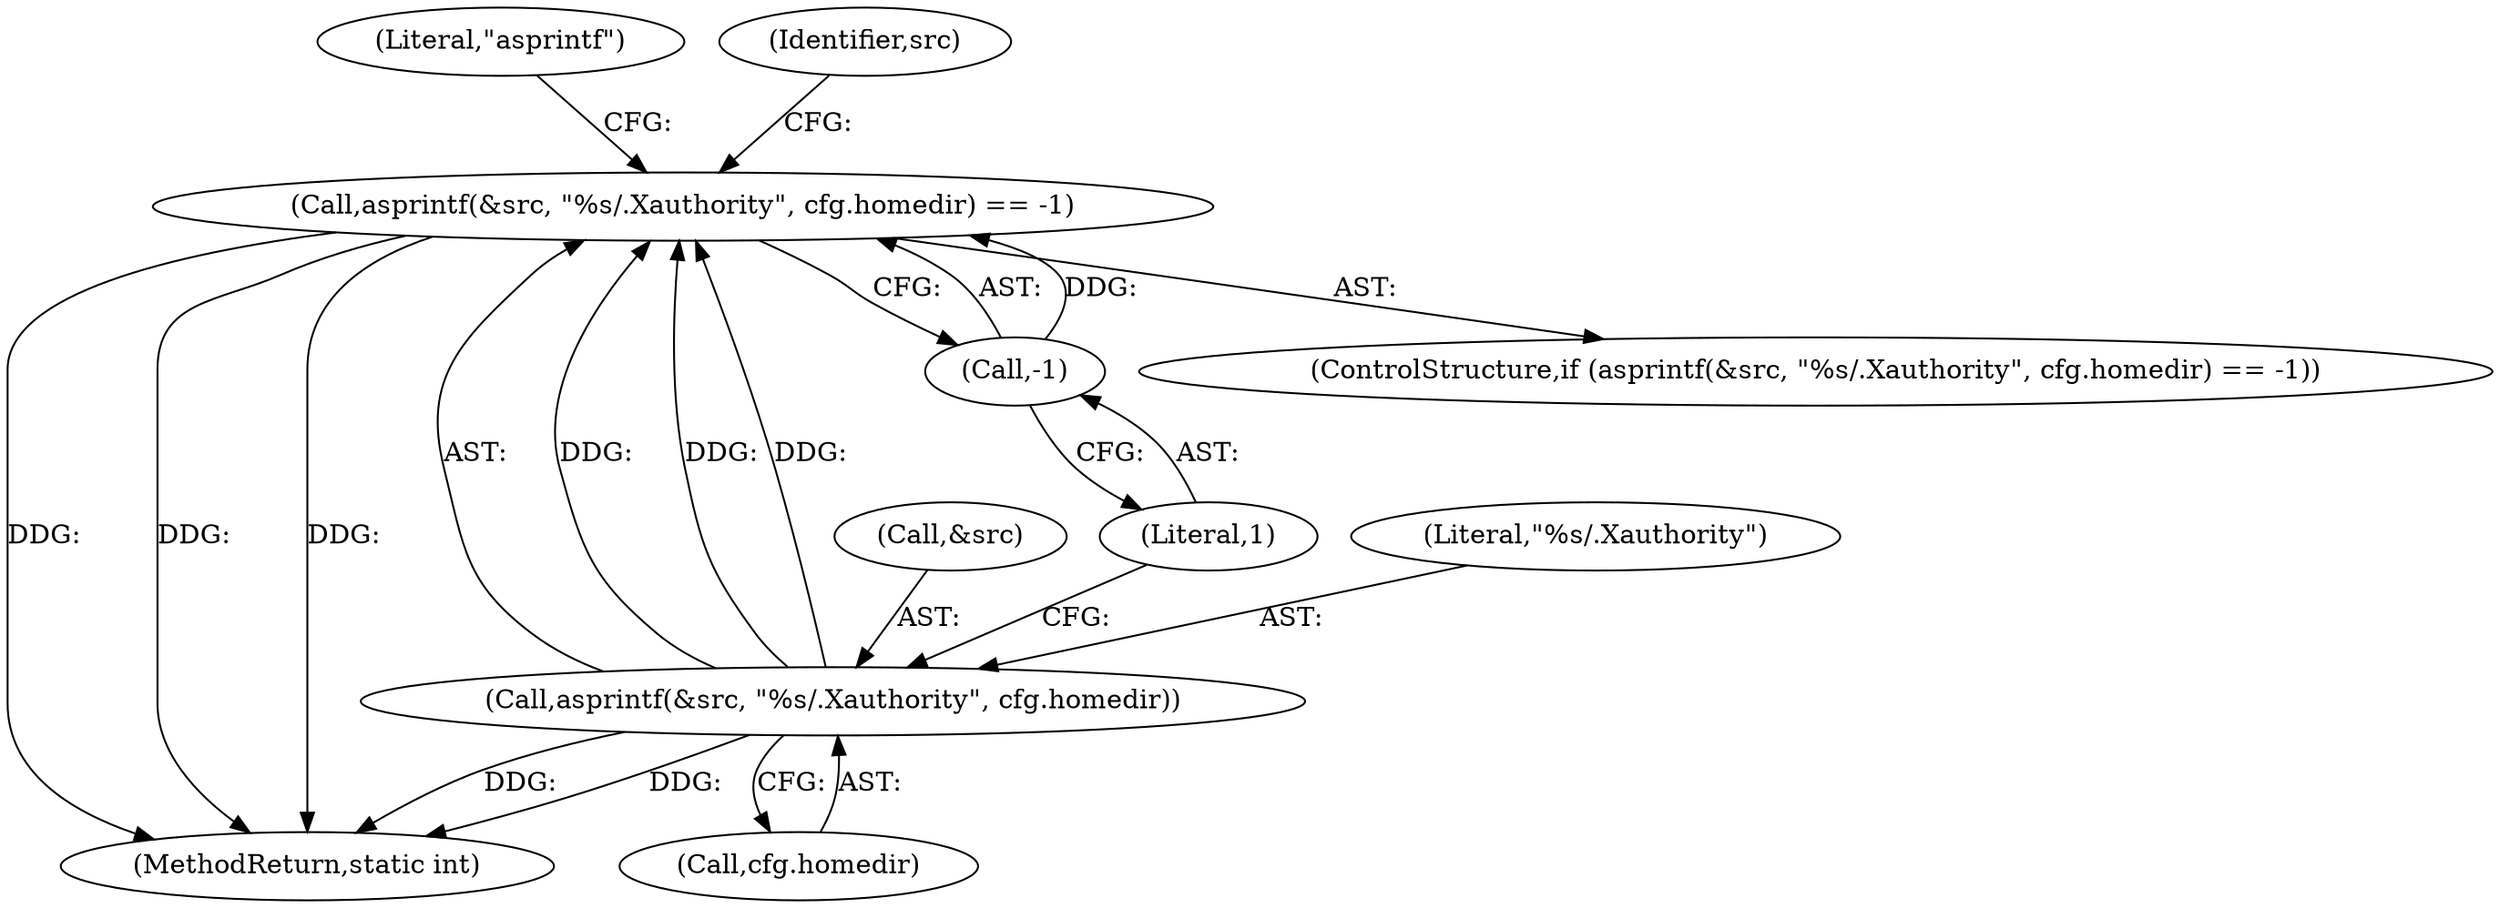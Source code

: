 digraph "0_firejail_38d418505e9ee2d326557e5639e8da49c298858f_1@API" {
"1000131" [label="(Call,asprintf(&src, \"%s/.Xauthority\", cfg.homedir) == -1)"];
"1000132" [label="(Call,asprintf(&src, \"%s/.Xauthority\", cfg.homedir))"];
"1000139" [label="(Call,-1)"];
"1000139" [label="(Call,-1)"];
"1000133" [label="(Call,&src)"];
"1000131" [label="(Call,asprintf(&src, \"%s/.Xauthority\", cfg.homedir) == -1)"];
"1000132" [label="(Call,asprintf(&src, \"%s/.Xauthority\", cfg.homedir))"];
"1000174" [label="(MethodReturn,static int)"];
"1000140" [label="(Literal,1)"];
"1000135" [label="(Literal,\"%s/.Xauthority\")"];
"1000142" [label="(Literal,\"asprintf\")"];
"1000136" [label="(Call,cfg.homedir)"];
"1000147" [label="(Identifier,src)"];
"1000130" [label="(ControlStructure,if (asprintf(&src, \"%s/.Xauthority\", cfg.homedir) == -1))"];
"1000131" -> "1000130"  [label="AST: "];
"1000131" -> "1000139"  [label="CFG: "];
"1000132" -> "1000131"  [label="AST: "];
"1000139" -> "1000131"  [label="AST: "];
"1000142" -> "1000131"  [label="CFG: "];
"1000147" -> "1000131"  [label="CFG: "];
"1000131" -> "1000174"  [label="DDG: "];
"1000131" -> "1000174"  [label="DDG: "];
"1000131" -> "1000174"  [label="DDG: "];
"1000132" -> "1000131"  [label="DDG: "];
"1000132" -> "1000131"  [label="DDG: "];
"1000132" -> "1000131"  [label="DDG: "];
"1000139" -> "1000131"  [label="DDG: "];
"1000132" -> "1000136"  [label="CFG: "];
"1000133" -> "1000132"  [label="AST: "];
"1000135" -> "1000132"  [label="AST: "];
"1000136" -> "1000132"  [label="AST: "];
"1000140" -> "1000132"  [label="CFG: "];
"1000132" -> "1000174"  [label="DDG: "];
"1000132" -> "1000174"  [label="DDG: "];
"1000139" -> "1000140"  [label="CFG: "];
"1000140" -> "1000139"  [label="AST: "];
}
